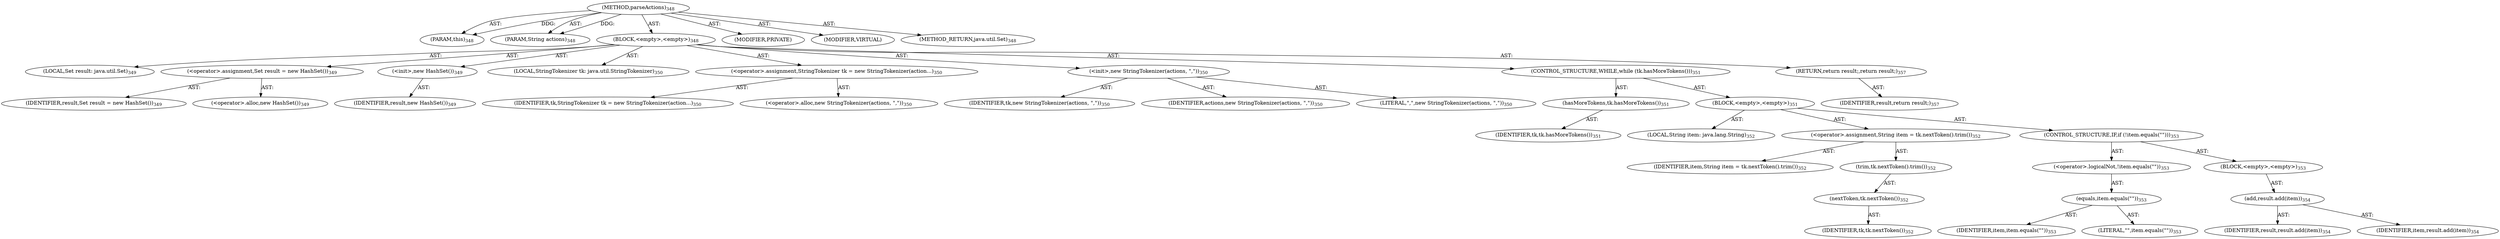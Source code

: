 digraph "parseActions" {  
"111669149714" [label = <(METHOD,parseActions)<SUB>348</SUB>> ]
"115964117021" [label = <(PARAM,this)<SUB>348</SUB>> ]
"115964117022" [label = <(PARAM,String actions)<SUB>348</SUB>> ]
"25769803845" [label = <(BLOCK,&lt;empty&gt;,&lt;empty&gt;)<SUB>348</SUB>> ]
"94489280549" [label = <(LOCAL,Set result: java.util.Set)<SUB>349</SUB>> ]
"30064771381" [label = <(&lt;operator&gt;.assignment,Set result = new HashSet())<SUB>349</SUB>> ]
"68719476955" [label = <(IDENTIFIER,result,Set result = new HashSet())<SUB>349</SUB>> ]
"30064771382" [label = <(&lt;operator&gt;.alloc,new HashSet())<SUB>349</SUB>> ]
"30064771383" [label = <(&lt;init&gt;,new HashSet())<SUB>349</SUB>> ]
"68719476956" [label = <(IDENTIFIER,result,new HashSet())<SUB>349</SUB>> ]
"94489280550" [label = <(LOCAL,StringTokenizer tk: java.util.StringTokenizer)<SUB>350</SUB>> ]
"30064771384" [label = <(&lt;operator&gt;.assignment,StringTokenizer tk = new StringTokenizer(action...)<SUB>350</SUB>> ]
"68719476957" [label = <(IDENTIFIER,tk,StringTokenizer tk = new StringTokenizer(action...)<SUB>350</SUB>> ]
"30064771385" [label = <(&lt;operator&gt;.alloc,new StringTokenizer(actions, &quot;,&quot;))<SUB>350</SUB>> ]
"30064771386" [label = <(&lt;init&gt;,new StringTokenizer(actions, &quot;,&quot;))<SUB>350</SUB>> ]
"68719476958" [label = <(IDENTIFIER,tk,new StringTokenizer(actions, &quot;,&quot;))<SUB>350</SUB>> ]
"68719476959" [label = <(IDENTIFIER,actions,new StringTokenizer(actions, &quot;,&quot;))<SUB>350</SUB>> ]
"90194313296" [label = <(LITERAL,&quot;,&quot;,new StringTokenizer(actions, &quot;,&quot;))<SUB>350</SUB>> ]
"47244640280" [label = <(CONTROL_STRUCTURE,WHILE,while (tk.hasMoreTokens()))<SUB>351</SUB>> ]
"30064771387" [label = <(hasMoreTokens,tk.hasMoreTokens())<SUB>351</SUB>> ]
"68719476960" [label = <(IDENTIFIER,tk,tk.hasMoreTokens())<SUB>351</SUB>> ]
"25769803846" [label = <(BLOCK,&lt;empty&gt;,&lt;empty&gt;)<SUB>351</SUB>> ]
"94489280551" [label = <(LOCAL,String item: java.lang.String)<SUB>352</SUB>> ]
"30064771388" [label = <(&lt;operator&gt;.assignment,String item = tk.nextToken().trim())<SUB>352</SUB>> ]
"68719476961" [label = <(IDENTIFIER,item,String item = tk.nextToken().trim())<SUB>352</SUB>> ]
"30064771389" [label = <(trim,tk.nextToken().trim())<SUB>352</SUB>> ]
"30064771390" [label = <(nextToken,tk.nextToken())<SUB>352</SUB>> ]
"68719476962" [label = <(IDENTIFIER,tk,tk.nextToken())<SUB>352</SUB>> ]
"47244640281" [label = <(CONTROL_STRUCTURE,IF,if (!item.equals(&quot;&quot;)))<SUB>353</SUB>> ]
"30064771391" [label = <(&lt;operator&gt;.logicalNot,!item.equals(&quot;&quot;))<SUB>353</SUB>> ]
"30064771392" [label = <(equals,item.equals(&quot;&quot;))<SUB>353</SUB>> ]
"68719476963" [label = <(IDENTIFIER,item,item.equals(&quot;&quot;))<SUB>353</SUB>> ]
"90194313297" [label = <(LITERAL,&quot;&quot;,item.equals(&quot;&quot;))<SUB>353</SUB>> ]
"25769803847" [label = <(BLOCK,&lt;empty&gt;,&lt;empty&gt;)<SUB>353</SUB>> ]
"30064771393" [label = <(add,result.add(item))<SUB>354</SUB>> ]
"68719476964" [label = <(IDENTIFIER,result,result.add(item))<SUB>354</SUB>> ]
"68719476965" [label = <(IDENTIFIER,item,result.add(item))<SUB>354</SUB>> ]
"146028888072" [label = <(RETURN,return result;,return result;)<SUB>357</SUB>> ]
"68719476966" [label = <(IDENTIFIER,result,return result;)<SUB>357</SUB>> ]
"133143986222" [label = <(MODIFIER,PRIVATE)> ]
"133143986223" [label = <(MODIFIER,VIRTUAL)> ]
"128849018898" [label = <(METHOD_RETURN,java.util.Set)<SUB>348</SUB>> ]
  "111669149714" -> "115964117021"  [ label = "AST: "] 
  "111669149714" -> "115964117022"  [ label = "AST: "] 
  "111669149714" -> "25769803845"  [ label = "AST: "] 
  "111669149714" -> "133143986222"  [ label = "AST: "] 
  "111669149714" -> "133143986223"  [ label = "AST: "] 
  "111669149714" -> "128849018898"  [ label = "AST: "] 
  "25769803845" -> "94489280549"  [ label = "AST: "] 
  "25769803845" -> "30064771381"  [ label = "AST: "] 
  "25769803845" -> "30064771383"  [ label = "AST: "] 
  "25769803845" -> "94489280550"  [ label = "AST: "] 
  "25769803845" -> "30064771384"  [ label = "AST: "] 
  "25769803845" -> "30064771386"  [ label = "AST: "] 
  "25769803845" -> "47244640280"  [ label = "AST: "] 
  "25769803845" -> "146028888072"  [ label = "AST: "] 
  "30064771381" -> "68719476955"  [ label = "AST: "] 
  "30064771381" -> "30064771382"  [ label = "AST: "] 
  "30064771383" -> "68719476956"  [ label = "AST: "] 
  "30064771384" -> "68719476957"  [ label = "AST: "] 
  "30064771384" -> "30064771385"  [ label = "AST: "] 
  "30064771386" -> "68719476958"  [ label = "AST: "] 
  "30064771386" -> "68719476959"  [ label = "AST: "] 
  "30064771386" -> "90194313296"  [ label = "AST: "] 
  "47244640280" -> "30064771387"  [ label = "AST: "] 
  "47244640280" -> "25769803846"  [ label = "AST: "] 
  "30064771387" -> "68719476960"  [ label = "AST: "] 
  "25769803846" -> "94489280551"  [ label = "AST: "] 
  "25769803846" -> "30064771388"  [ label = "AST: "] 
  "25769803846" -> "47244640281"  [ label = "AST: "] 
  "30064771388" -> "68719476961"  [ label = "AST: "] 
  "30064771388" -> "30064771389"  [ label = "AST: "] 
  "30064771389" -> "30064771390"  [ label = "AST: "] 
  "30064771390" -> "68719476962"  [ label = "AST: "] 
  "47244640281" -> "30064771391"  [ label = "AST: "] 
  "47244640281" -> "25769803847"  [ label = "AST: "] 
  "30064771391" -> "30064771392"  [ label = "AST: "] 
  "30064771392" -> "68719476963"  [ label = "AST: "] 
  "30064771392" -> "90194313297"  [ label = "AST: "] 
  "25769803847" -> "30064771393"  [ label = "AST: "] 
  "30064771393" -> "68719476964"  [ label = "AST: "] 
  "30064771393" -> "68719476965"  [ label = "AST: "] 
  "146028888072" -> "68719476966"  [ label = "AST: "] 
  "111669149714" -> "115964117021"  [ label = "DDG: "] 
  "111669149714" -> "115964117022"  [ label = "DDG: "] 
}
